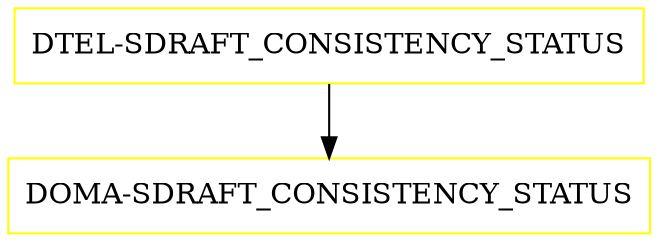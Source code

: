 digraph G {
  "DTEL-SDRAFT_CONSISTENCY_STATUS" [shape=box,color=yellow];
  "DOMA-SDRAFT_CONSISTENCY_STATUS" [shape=box,color=yellow,URL="./DOMA_SDRAFT_CONSISTENCY_STATUS.html"];
  "DTEL-SDRAFT_CONSISTENCY_STATUS" -> "DOMA-SDRAFT_CONSISTENCY_STATUS";
}
